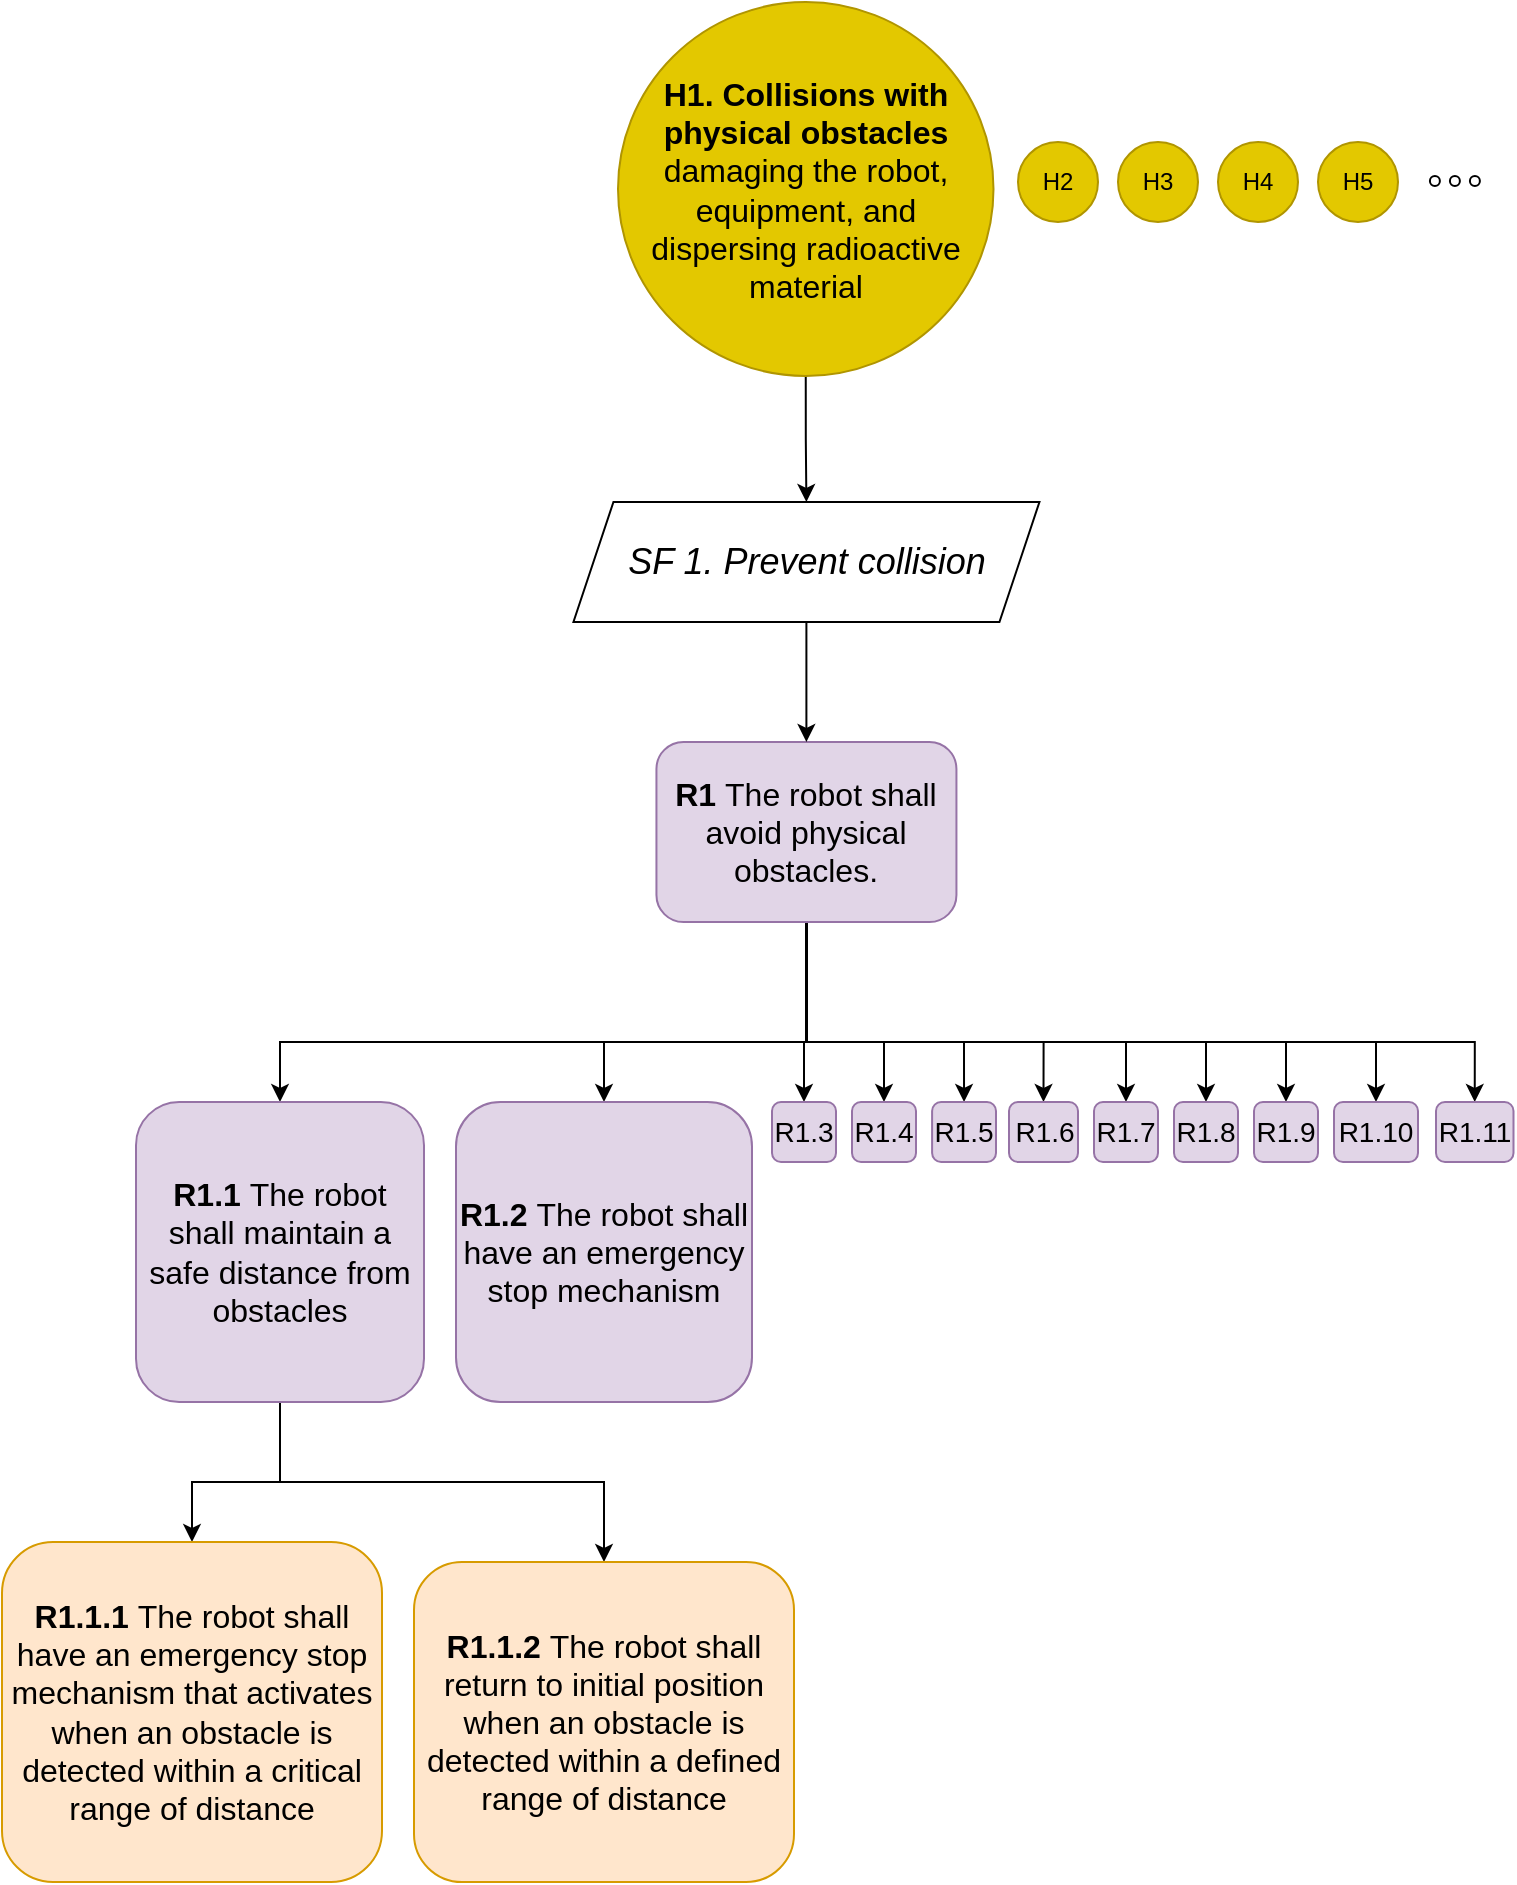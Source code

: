<mxfile version="23.1.2" type="github">
  <diagram name="Página-1" id="P04WA62-wZ2RLuLAwNOp">
    <mxGraphModel dx="1194" dy="644" grid="1" gridSize="10" guides="1" tooltips="1" connect="1" arrows="1" fold="1" page="1" pageScale="1" pageWidth="3300" pageHeight="4681" math="0" shadow="0">
      <root>
        <mxCell id="0" />
        <mxCell id="1" parent="0" />
        <mxCell id="mu3v5TzI11xTXlpJu6Mn-1" style="edgeStyle=orthogonalEdgeStyle;rounded=0;orthogonalLoop=1;jettySize=auto;html=1;" edge="1" parent="1" source="mu3v5TzI11xTXlpJu6Mn-2" target="mu3v5TzI11xTXlpJu6Mn-38">
          <mxGeometry relative="1" as="geometry" />
        </mxCell>
        <mxCell id="mu3v5TzI11xTXlpJu6Mn-2" value="&lt;b style=&quot;font-size: 16px;&quot;&gt;H1.&amp;nbsp;Collisions with physical obstacles&lt;/b&gt; damaging the robot, equipment, and dispersing radioactive material" style="ellipse;whiteSpace=wrap;html=1;fillColor=#e3c800;strokeColor=#B09500;fontColor=#000000;fontSize=16;" vertex="1" parent="1">
          <mxGeometry x="408" y="710" width="187.75" height="187" as="geometry" />
        </mxCell>
        <mxCell id="mu3v5TzI11xTXlpJu6Mn-3" style="edgeStyle=orthogonalEdgeStyle;rounded=0;orthogonalLoop=1;jettySize=auto;html=1;entryX=0.5;entryY=0;entryDx=0;entryDy=0;fontSize=14;" edge="1" parent="1" source="mu3v5TzI11xTXlpJu6Mn-14" target="mu3v5TzI11xTXlpJu6Mn-19">
          <mxGeometry relative="1" as="geometry">
            <Array as="points">
              <mxPoint x="585" y="1230" />
              <mxPoint x="500" y="1230" />
            </Array>
          </mxGeometry>
        </mxCell>
        <mxCell id="mu3v5TzI11xTXlpJu6Mn-4" style="edgeStyle=orthogonalEdgeStyle;rounded=0;orthogonalLoop=1;jettySize=auto;html=1;entryX=0.5;entryY=0;entryDx=0;entryDy=0;fontSize=14;" edge="1" parent="1" source="mu3v5TzI11xTXlpJu6Mn-14" target="mu3v5TzI11xTXlpJu6Mn-26">
          <mxGeometry relative="1" as="geometry">
            <Array as="points">
              <mxPoint x="585" y="1230" />
              <mxPoint x="540" y="1230" />
            </Array>
          </mxGeometry>
        </mxCell>
        <mxCell id="mu3v5TzI11xTXlpJu6Mn-5" style="edgeStyle=orthogonalEdgeStyle;rounded=0;orthogonalLoop=1;jettySize=auto;html=1;entryX=0.5;entryY=0;entryDx=0;entryDy=0;fontSize=14;" edge="1" parent="1" source="mu3v5TzI11xTXlpJu6Mn-14" target="mu3v5TzI11xTXlpJu6Mn-25">
          <mxGeometry relative="1" as="geometry">
            <Array as="points">
              <mxPoint x="502" y="1230" />
              <mxPoint x="581" y="1230" />
            </Array>
          </mxGeometry>
        </mxCell>
        <mxCell id="mu3v5TzI11xTXlpJu6Mn-6" style="edgeStyle=orthogonalEdgeStyle;rounded=0;orthogonalLoop=1;jettySize=auto;html=1;entryX=0.5;entryY=0;entryDx=0;entryDy=0;fontSize=14;" edge="1" parent="1" source="mu3v5TzI11xTXlpJu6Mn-14" target="mu3v5TzI11xTXlpJu6Mn-21">
          <mxGeometry relative="1" as="geometry">
            <Array as="points">
              <mxPoint x="502" y="1230" />
              <mxPoint x="621" y="1230" />
            </Array>
          </mxGeometry>
        </mxCell>
        <mxCell id="mu3v5TzI11xTXlpJu6Mn-7" style="edgeStyle=orthogonalEdgeStyle;rounded=0;orthogonalLoop=1;jettySize=auto;html=1;entryX=0.5;entryY=0;entryDx=0;entryDy=0;fontSize=14;" edge="1" parent="1" source="mu3v5TzI11xTXlpJu6Mn-14" target="mu3v5TzI11xTXlpJu6Mn-24">
          <mxGeometry relative="1" as="geometry">
            <Array as="points">
              <mxPoint x="502" y="1230" />
              <mxPoint x="787" y="1230" />
            </Array>
          </mxGeometry>
        </mxCell>
        <mxCell id="mu3v5TzI11xTXlpJu6Mn-8" style="edgeStyle=orthogonalEdgeStyle;rounded=0;orthogonalLoop=1;jettySize=auto;html=1;" edge="1" parent="1" source="mu3v5TzI11xTXlpJu6Mn-14" target="mu3v5TzI11xTXlpJu6Mn-20">
          <mxGeometry relative="1" as="geometry">
            <Array as="points">
              <mxPoint x="502" y="1230" />
              <mxPoint x="662" y="1230" />
            </Array>
          </mxGeometry>
        </mxCell>
        <mxCell id="mu3v5TzI11xTXlpJu6Mn-9" style="edgeStyle=orthogonalEdgeStyle;rounded=0;orthogonalLoop=1;jettySize=auto;html=1;" edge="1" parent="1" source="mu3v5TzI11xTXlpJu6Mn-14" target="mu3v5TzI11xTXlpJu6Mn-22">
          <mxGeometry relative="1" as="geometry">
            <Array as="points">
              <mxPoint x="502" y="1230" />
              <mxPoint x="702" y="1230" />
            </Array>
          </mxGeometry>
        </mxCell>
        <mxCell id="mu3v5TzI11xTXlpJu6Mn-10" style="edgeStyle=orthogonalEdgeStyle;rounded=0;orthogonalLoop=1;jettySize=auto;html=1;entryX=0.5;entryY=0;entryDx=0;entryDy=0;" edge="1" parent="1" source="mu3v5TzI11xTXlpJu6Mn-14" target="mu3v5TzI11xTXlpJu6Mn-23">
          <mxGeometry relative="1" as="geometry">
            <Array as="points">
              <mxPoint x="502" y="1230" />
              <mxPoint x="742" y="1230" />
            </Array>
          </mxGeometry>
        </mxCell>
        <mxCell id="mu3v5TzI11xTXlpJu6Mn-11" style="edgeStyle=orthogonalEdgeStyle;rounded=0;orthogonalLoop=1;jettySize=auto;html=1;entryX=0.5;entryY=0;entryDx=0;entryDy=0;" edge="1" parent="1" source="mu3v5TzI11xTXlpJu6Mn-14" target="mu3v5TzI11xTXlpJu6Mn-27">
          <mxGeometry relative="1" as="geometry">
            <Array as="points">
              <mxPoint x="502" y="1230" />
              <mxPoint x="836" y="1230" />
            </Array>
          </mxGeometry>
        </mxCell>
        <mxCell id="mu3v5TzI11xTXlpJu6Mn-12" style="edgeStyle=orthogonalEdgeStyle;rounded=0;orthogonalLoop=1;jettySize=auto;html=1;" edge="1" parent="1" source="mu3v5TzI11xTXlpJu6Mn-14" target="mu3v5TzI11xTXlpJu6Mn-18">
          <mxGeometry relative="1" as="geometry">
            <Array as="points">
              <mxPoint x="502" y="1230" />
              <mxPoint x="401" y="1230" />
            </Array>
          </mxGeometry>
        </mxCell>
        <mxCell id="mu3v5TzI11xTXlpJu6Mn-13" style="edgeStyle=orthogonalEdgeStyle;rounded=0;orthogonalLoop=1;jettySize=auto;html=1;" edge="1" parent="1" source="mu3v5TzI11xTXlpJu6Mn-14" target="mu3v5TzI11xTXlpJu6Mn-17">
          <mxGeometry relative="1" as="geometry">
            <Array as="points">
              <mxPoint x="502" y="1230" />
              <mxPoint x="239" y="1230" />
            </Array>
          </mxGeometry>
        </mxCell>
        <mxCell id="mu3v5TzI11xTXlpJu6Mn-14" value="&lt;b style=&quot;font-size: 16px;&quot;&gt;R1&lt;/b&gt;&amp;nbsp;The robot shall avoid physical obstacles." style="rounded=1;whiteSpace=wrap;html=1;fillColor=#e1d5e7;strokeColor=#9673a6;fontSize=16;" vertex="1" parent="1">
          <mxGeometry x="427.22" y="1080" width="150" height="90" as="geometry" />
        </mxCell>
        <mxCell id="mu3v5TzI11xTXlpJu6Mn-15" style="edgeStyle=orthogonalEdgeStyle;rounded=0;orthogonalLoop=1;jettySize=auto;html=1;entryX=0.5;entryY=0;entryDx=0;entryDy=0;" edge="1" parent="1" source="mu3v5TzI11xTXlpJu6Mn-17" target="mu3v5TzI11xTXlpJu6Mn-28">
          <mxGeometry relative="1" as="geometry" />
        </mxCell>
        <mxCell id="mu3v5TzI11xTXlpJu6Mn-16" style="edgeStyle=orthogonalEdgeStyle;rounded=0;orthogonalLoop=1;jettySize=auto;html=1;" edge="1" parent="1" source="mu3v5TzI11xTXlpJu6Mn-17" target="mu3v5TzI11xTXlpJu6Mn-29">
          <mxGeometry relative="1" as="geometry">
            <Array as="points">
              <mxPoint x="239" y="1450" />
              <mxPoint x="195" y="1450" />
            </Array>
          </mxGeometry>
        </mxCell>
        <mxCell id="mu3v5TzI11xTXlpJu6Mn-17" value="&lt;b style=&quot;font-size: 16px;&quot;&gt;R1.1&lt;/b&gt;&amp;nbsp;The robot shall maintain a safe distance from obstacles" style="rounded=1;whiteSpace=wrap;html=1;fillColor=#e1d5e7;strokeColor=#9673a6;fontSize=16;" vertex="1" parent="1">
          <mxGeometry x="167" y="1260" width="144" height="150" as="geometry" />
        </mxCell>
        <mxCell id="mu3v5TzI11xTXlpJu6Mn-18" value="&lt;b style=&quot;font-size: 16px;&quot;&gt;R1.2&lt;/b&gt;&amp;nbsp;The robot shall have an emergency stop mechanism" style="rounded=1;whiteSpace=wrap;html=1;fillColor=#e1d5e7;strokeColor=#9673a6;fontSize=16;" vertex="1" parent="1">
          <mxGeometry x="327" y="1260" width="148" height="150" as="geometry" />
        </mxCell>
        <mxCell id="mu3v5TzI11xTXlpJu6Mn-19" value="R1.3" style="rounded=1;whiteSpace=wrap;html=1;fillColor=#e1d5e7;strokeColor=#9673a6;fontSize=14;" vertex="1" parent="1">
          <mxGeometry x="485" y="1260" width="32" height="30" as="geometry" />
        </mxCell>
        <mxCell id="mu3v5TzI11xTXlpJu6Mn-20" value="R1.7" style="rounded=1;whiteSpace=wrap;html=1;fillColor=#e1d5e7;strokeColor=#9673a6;fontSize=14;" vertex="1" parent="1">
          <mxGeometry x="646" y="1260" width="32" height="30" as="geometry" />
        </mxCell>
        <mxCell id="mu3v5TzI11xTXlpJu6Mn-21" value="R1.6" style="rounded=1;whiteSpace=wrap;html=1;fillColor=#e1d5e7;strokeColor=#9673a6;fontSize=14;" vertex="1" parent="1">
          <mxGeometry x="603.5" y="1260" width="34.5" height="30" as="geometry" />
        </mxCell>
        <mxCell id="mu3v5TzI11xTXlpJu6Mn-22" value="R1.8" style="rounded=1;whiteSpace=wrap;html=1;fillColor=#e1d5e7;strokeColor=#9673a6;fontSize=14;" vertex="1" parent="1">
          <mxGeometry x="686" y="1260" width="32" height="30" as="geometry" />
        </mxCell>
        <mxCell id="mu3v5TzI11xTXlpJu6Mn-23" value="R1.9" style="rounded=1;whiteSpace=wrap;html=1;fillColor=#e1d5e7;strokeColor=#9673a6;fontSize=14;" vertex="1" parent="1">
          <mxGeometry x="726" y="1260" width="32" height="30" as="geometry" />
        </mxCell>
        <mxCell id="mu3v5TzI11xTXlpJu6Mn-24" value="R1.10" style="rounded=1;whiteSpace=wrap;html=1;fillColor=#e1d5e7;strokeColor=#9673a6;fontSize=14;" vertex="1" parent="1">
          <mxGeometry x="766" y="1260" width="42" height="30" as="geometry" />
        </mxCell>
        <mxCell id="mu3v5TzI11xTXlpJu6Mn-25" value="R1.5" style="rounded=1;whiteSpace=wrap;html=1;fillColor=#e1d5e7;strokeColor=#9673a6;fontSize=14;" vertex="1" parent="1">
          <mxGeometry x="565.05" y="1260" width="31.95" height="30" as="geometry" />
        </mxCell>
        <mxCell id="mu3v5TzI11xTXlpJu6Mn-26" value="R1.4" style="rounded=1;whiteSpace=wrap;html=1;fillColor=#e1d5e7;strokeColor=#9673a6;fontSize=14;" vertex="1" parent="1">
          <mxGeometry x="525" y="1260" width="32" height="30" as="geometry" />
        </mxCell>
        <mxCell id="mu3v5TzI11xTXlpJu6Mn-27" value="R1.11" style="rounded=1;whiteSpace=wrap;html=1;fillColor=#e1d5e7;strokeColor=#9673a6;fontSize=14;" vertex="1" parent="1">
          <mxGeometry x="817" y="1260" width="38.75" height="30" as="geometry" />
        </mxCell>
        <mxCell id="mu3v5TzI11xTXlpJu6Mn-28" value="&lt;b style=&quot;font-size: 16px;&quot;&gt;R1.1.2&lt;/b&gt;&amp;nbsp;The robot shall return to initial position when an obstacle is detected within a defined range of distance" style="rounded=1;whiteSpace=wrap;html=1;fillColor=#ffe6cc;strokeColor=#d79b00;fontSize=16;" vertex="1" parent="1">
          <mxGeometry x="306" y="1490" width="190" height="160" as="geometry" />
        </mxCell>
        <mxCell id="mu3v5TzI11xTXlpJu6Mn-29" value="&lt;b style=&quot;font-size: 16px;&quot;&gt;R1.1.1&lt;/b&gt;&amp;nbsp;The robot shall have an emergency stop mechanism that activates when an obstacle is detected within a critical range of distance" style="rounded=1;whiteSpace=wrap;html=1;fillColor=#ffe6cc;strokeColor=#d79b00;fontSize=16;" vertex="1" parent="1">
          <mxGeometry x="100" y="1480" width="190" height="170" as="geometry" />
        </mxCell>
        <mxCell id="mu3v5TzI11xTXlpJu6Mn-30" value="H2" style="ellipse;whiteSpace=wrap;html=1;fillColor=#e3c800;fontColor=#000000;strokeColor=#B09500;" vertex="1" parent="1">
          <mxGeometry x="608" y="780" width="40" height="40" as="geometry" />
        </mxCell>
        <mxCell id="mu3v5TzI11xTXlpJu6Mn-31" value="H3" style="ellipse;whiteSpace=wrap;html=1;fillColor=#e3c800;fontColor=#000000;strokeColor=#B09500;" vertex="1" parent="1">
          <mxGeometry x="658" y="780" width="40" height="40" as="geometry" />
        </mxCell>
        <mxCell id="mu3v5TzI11xTXlpJu6Mn-32" value="H4" style="ellipse;whiteSpace=wrap;html=1;fillColor=#e3c800;fontColor=#000000;strokeColor=#B09500;" vertex="1" parent="1">
          <mxGeometry x="708" y="780" width="40" height="40" as="geometry" />
        </mxCell>
        <mxCell id="mu3v5TzI11xTXlpJu6Mn-33" value="H5" style="ellipse;whiteSpace=wrap;html=1;fillColor=#e3c800;fontColor=#000000;strokeColor=#B09500;" vertex="1" parent="1">
          <mxGeometry x="758" y="780" width="40" height="40" as="geometry" />
        </mxCell>
        <mxCell id="mu3v5TzI11xTXlpJu6Mn-34" value="" style="ellipse;whiteSpace=wrap;html=1;aspect=fixed;" vertex="1" parent="1">
          <mxGeometry x="813.95" y="797" width="5" height="5" as="geometry" />
        </mxCell>
        <mxCell id="mu3v5TzI11xTXlpJu6Mn-35" value="" style="ellipse;whiteSpace=wrap;html=1;aspect=fixed;" vertex="1" parent="1">
          <mxGeometry x="823.95" y="797" width="5" height="5" as="geometry" />
        </mxCell>
        <mxCell id="mu3v5TzI11xTXlpJu6Mn-36" value="" style="ellipse;whiteSpace=wrap;html=1;aspect=fixed;" vertex="1" parent="1">
          <mxGeometry x="833.95" y="797" width="5" height="5" as="geometry" />
        </mxCell>
        <mxCell id="mu3v5TzI11xTXlpJu6Mn-37" style="edgeStyle=orthogonalEdgeStyle;rounded=0;orthogonalLoop=1;jettySize=auto;html=1;" edge="1" parent="1" source="mu3v5TzI11xTXlpJu6Mn-38" target="mu3v5TzI11xTXlpJu6Mn-14">
          <mxGeometry relative="1" as="geometry">
            <Array as="points">
              <mxPoint x="502" y="1040" />
              <mxPoint x="502" y="1040" />
            </Array>
          </mxGeometry>
        </mxCell>
        <mxCell id="mu3v5TzI11xTXlpJu6Mn-38" value="&lt;i style=&quot;font-size: 18px;&quot;&gt;&lt;font style=&quot;font-size: 18px;&quot;&gt;SF 1.&amp;nbsp;Prevent collision&lt;/font&gt;&lt;/i&gt;" style="shape=parallelogram;perimeter=parallelogramPerimeter;whiteSpace=wrap;html=1;fixedSize=1;fontSize=18;" vertex="1" parent="1">
          <mxGeometry x="385.72" y="960" width="233" height="60" as="geometry" />
        </mxCell>
      </root>
    </mxGraphModel>
  </diagram>
</mxfile>
